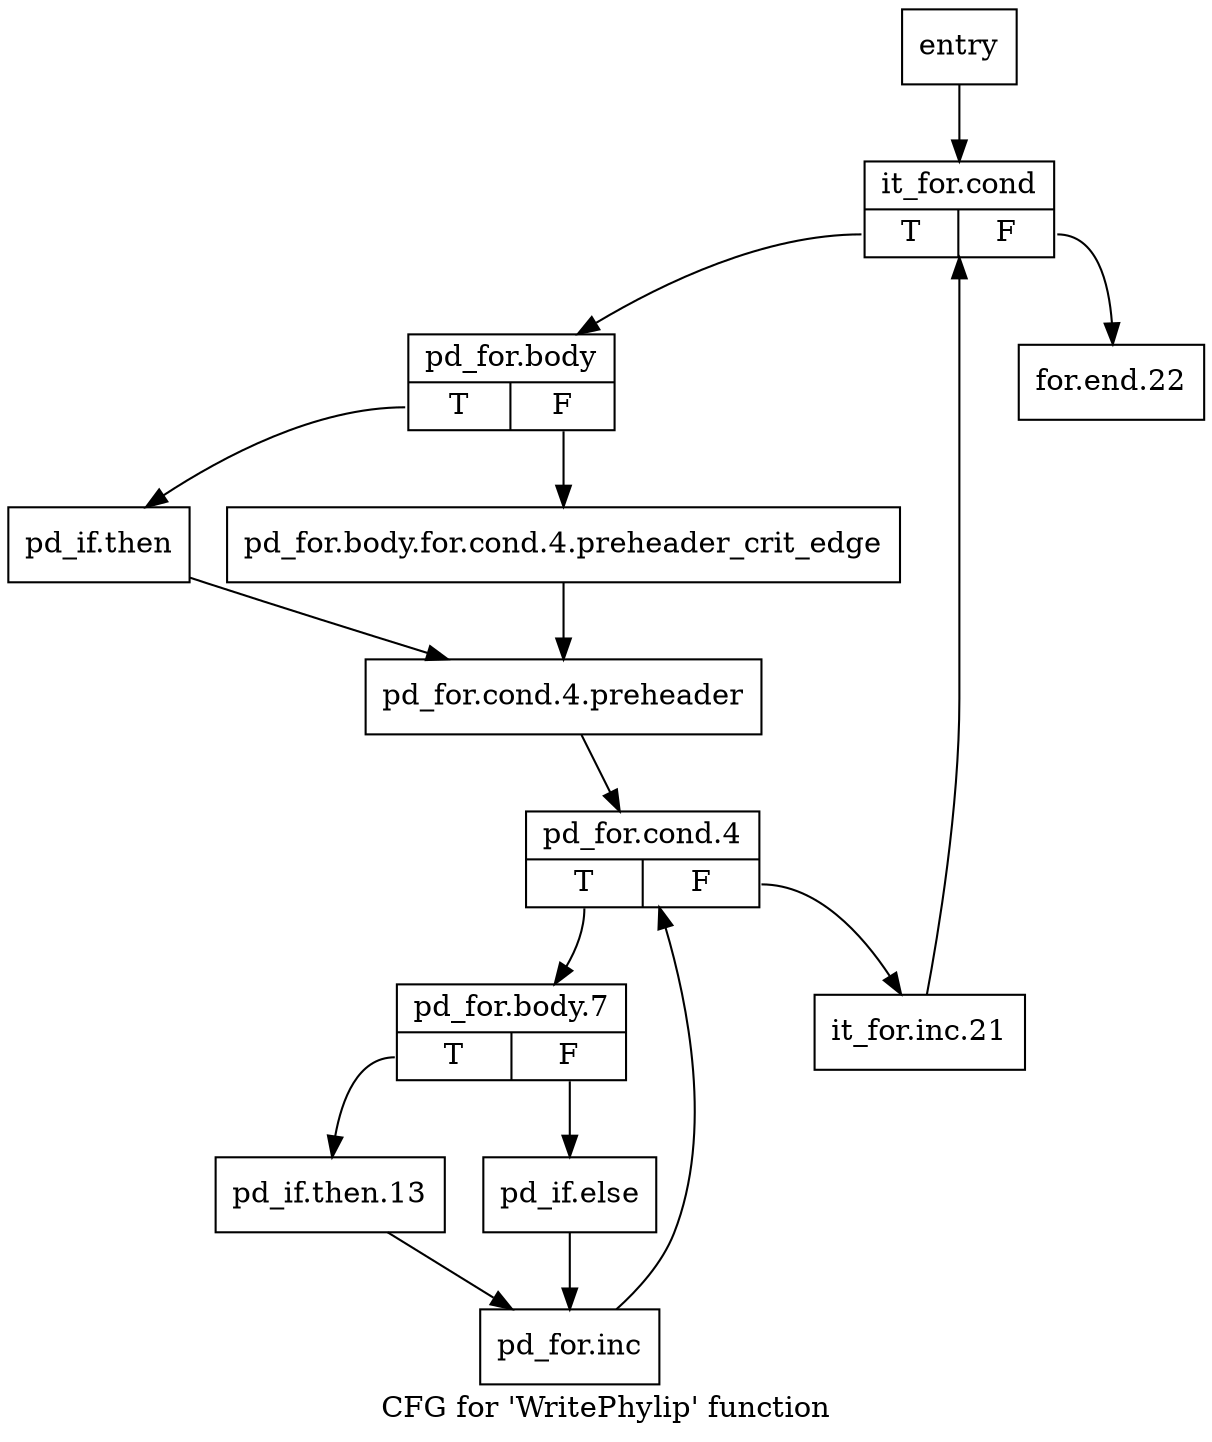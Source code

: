 digraph "CFG for 'WritePhylip' function" {
	label="CFG for 'WritePhylip' function";

	Node0x2b6ceb0 [shape=record,label="{entry}"];
	Node0x2b6ceb0 -> Node0x2b6cf00;
	Node0x2b6cf00 [shape=record,label="{it_for.cond|{<s0>T|<s1>F}}"];
	Node0x2b6cf00:s0 -> Node0x2b6cf50;
	Node0x2b6cf00:s1 -> Node0x2b6d270;
	Node0x2b6cf50 [shape=record,label="{pd_for.body|{<s0>T|<s1>F}}"];
	Node0x2b6cf50:s0 -> Node0x2b6cff0;
	Node0x2b6cf50:s1 -> Node0x2b6cfa0;
	Node0x2b6cfa0 [shape=record,label="{pd_for.body.for.cond.4.preheader_crit_edge}"];
	Node0x2b6cfa0 -> Node0x2b6d040;
	Node0x2b6cff0 [shape=record,label="{pd_if.then}"];
	Node0x2b6cff0 -> Node0x2b6d040;
	Node0x2b6d040 [shape=record,label="{pd_for.cond.4.preheader}"];
	Node0x2b6d040 -> Node0x2b6d090;
	Node0x2b6d090 [shape=record,label="{pd_for.cond.4|{<s0>T|<s1>F}}"];
	Node0x2b6d090:s0 -> Node0x2b6d0e0;
	Node0x2b6d090:s1 -> Node0x2b6d220;
	Node0x2b6d0e0 [shape=record,label="{pd_for.body.7|{<s0>T|<s1>F}}"];
	Node0x2b6d0e0:s0 -> Node0x2b6d130;
	Node0x2b6d0e0:s1 -> Node0x2b6d180;
	Node0x2b6d130 [shape=record,label="{pd_if.then.13}"];
	Node0x2b6d130 -> Node0x2b6d1d0;
	Node0x2b6d180 [shape=record,label="{pd_if.else}"];
	Node0x2b6d180 -> Node0x2b6d1d0;
	Node0x2b6d1d0 [shape=record,label="{pd_for.inc}"];
	Node0x2b6d1d0 -> Node0x2b6d090;
	Node0x2b6d220 [shape=record,label="{it_for.inc.21}"];
	Node0x2b6d220 -> Node0x2b6cf00;
	Node0x2b6d270 [shape=record,label="{for.end.22}"];
}
